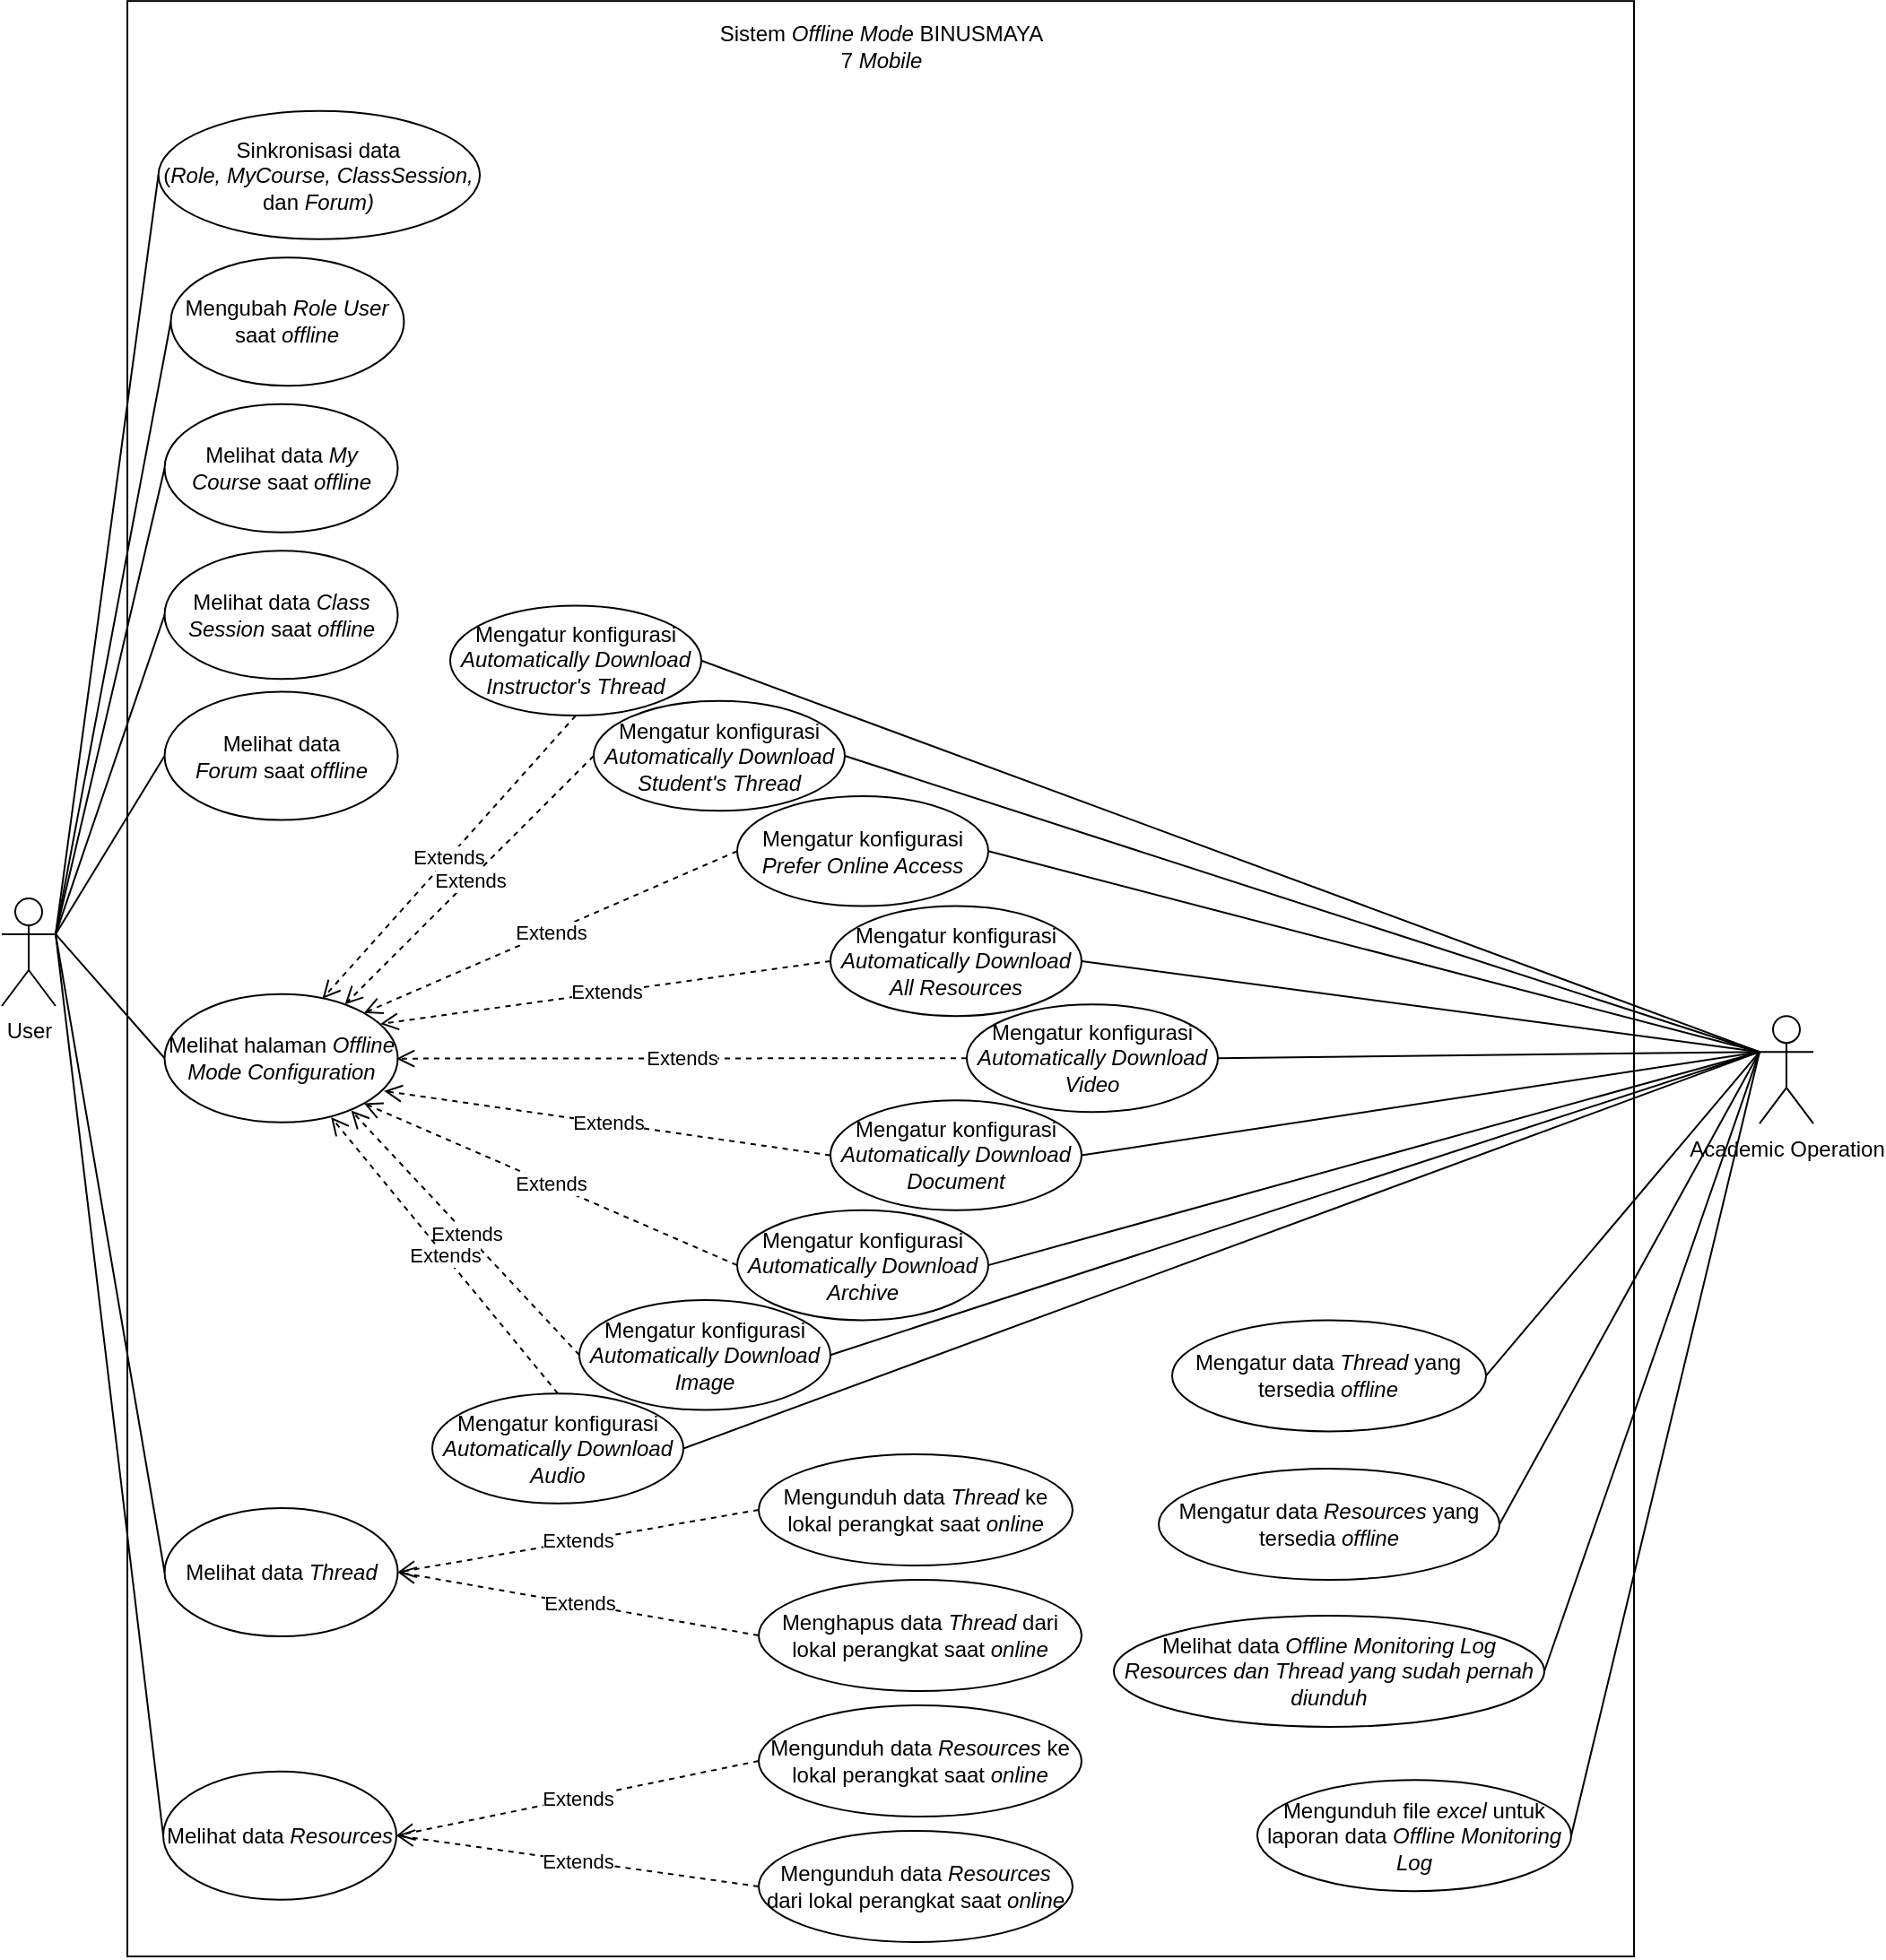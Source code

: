 <mxfile version="20.7.4" type="github">
  <diagram id="KW3WOMyOpie78aPgWBkR" name="Page-1">
    <mxGraphModel dx="1909" dy="2156" grid="1" gridSize="10" guides="1" tooltips="1" connect="1" arrows="1" fold="1" page="1" pageScale="1" pageWidth="850" pageHeight="1100" math="0" shadow="0">
      <root>
        <mxCell id="0" />
        <mxCell id="1" parent="0" />
        <mxCell id="C2JzApIpA7sHAra7oiWG-1" value="User" style="shape=umlActor;verticalLabelPosition=bottom;verticalAlign=top;html=1;outlineConnect=0;" parent="1" vertex="1">
          <mxGeometry x="80" y="440" width="30" height="60" as="geometry" />
        </mxCell>
        <mxCell id="C2JzApIpA7sHAra7oiWG-6" value="" style="group" parent="1" vertex="1" connectable="0">
          <mxGeometry x="150" y="-40" width="840" height="1070" as="geometry" />
        </mxCell>
        <mxCell id="C2JzApIpA7sHAra7oiWG-2" value="" style="rounded=0;whiteSpace=wrap;html=1;flipH=1;" parent="C2JzApIpA7sHAra7oiWG-6" vertex="1">
          <mxGeometry y="-20.43" width="840" height="1090.43" as="geometry" />
        </mxCell>
        <mxCell id="TFS_bIiit2Vcpf-9XEwG-1" value="Sinkronisasi data &lt;br&gt;(&lt;i&gt;Role, MyCourse, ClassSession, &lt;/i&gt;dan&lt;i&gt;&amp;nbsp;Forum)&lt;/i&gt;" style="ellipse;whiteSpace=wrap;html=1;" parent="C2JzApIpA7sHAra7oiWG-6" vertex="1">
          <mxGeometry x="17.31" y="40.87" width="179.23" height="71.522" as="geometry" />
        </mxCell>
        <mxCell id="TFS_bIiit2Vcpf-9XEwG-2" value="Melihat halaman &lt;i&gt;Offline Mode Configuration&lt;/i&gt;" style="ellipse;whiteSpace=wrap;html=1;" parent="C2JzApIpA7sHAra7oiWG-6" vertex="1">
          <mxGeometry x="20.771" y="533.348" width="130" height="71.522" as="geometry" />
        </mxCell>
        <mxCell id="TFS_bIiit2Vcpf-9XEwG-3" value="Mengubah &lt;i&gt;Role&lt;/i&gt;&amp;nbsp;&lt;i&gt;User &lt;/i&gt;saat &lt;i&gt;offline&lt;/i&gt;" style="ellipse;whiteSpace=wrap;html=1;" parent="C2JzApIpA7sHAra7oiWG-6" vertex="1">
          <mxGeometry x="24.228" y="122.609" width="130" height="71.522" as="geometry" />
        </mxCell>
        <mxCell id="TFS_bIiit2Vcpf-9XEwG-4" value="Melihat data &lt;i&gt;My Course&amp;nbsp;&lt;/i&gt;saat &lt;i&gt;offline&lt;/i&gt;" style="ellipse;whiteSpace=wrap;html=1;" parent="C2JzApIpA7sHAra7oiWG-6" vertex="1">
          <mxGeometry x="20.768" y="204.348" width="130" height="71.522" as="geometry" />
        </mxCell>
        <mxCell id="TFS_bIiit2Vcpf-9XEwG-5" value="Melihat data &lt;i&gt;Class Session&amp;nbsp;&lt;/i&gt;saat &lt;i&gt;offline&lt;/i&gt;" style="ellipse;whiteSpace=wrap;html=1;" parent="C2JzApIpA7sHAra7oiWG-6" vertex="1">
          <mxGeometry x="20.769" y="286.087" width="130" height="71.522" as="geometry" />
        </mxCell>
        <mxCell id="TFS_bIiit2Vcpf-9XEwG-6" value="Melihat data &lt;i&gt;Forum&amp;nbsp;&lt;/i&gt;saat &lt;i&gt;offline&lt;/i&gt;" style="ellipse;whiteSpace=wrap;html=1;" parent="C2JzApIpA7sHAra7oiWG-6" vertex="1">
          <mxGeometry x="20.769" y="364.761" width="130" height="71.522" as="geometry" />
        </mxCell>
        <mxCell id="0ePl3oX_ibO8iCisn9cH-1" value="Melihat data&amp;nbsp;&lt;i&gt;Thread&lt;/i&gt;" style="ellipse;whiteSpace=wrap;html=1;" vertex="1" parent="C2JzApIpA7sHAra7oiWG-6">
          <mxGeometry x="20.769" y="820.003" width="130" height="71.522" as="geometry" />
        </mxCell>
        <mxCell id="0ePl3oX_ibO8iCisn9cH-2" value="Melihat data&amp;nbsp;&lt;i&gt;Resources&lt;/i&gt;" style="ellipse;whiteSpace=wrap;html=1;" vertex="1" parent="C2JzApIpA7sHAra7oiWG-6">
          <mxGeometry x="19.998" y="966.851" width="130" height="71.522" as="geometry" />
        </mxCell>
        <mxCell id="0ePl3oX_ibO8iCisn9cH-3" value="Mengatur konfigurasi &lt;i&gt;Automatically Download Instructor&#39;s Thread&lt;/i&gt;" style="ellipse;whiteSpace=wrap;html=1;" vertex="1" parent="C2JzApIpA7sHAra7oiWG-6">
          <mxGeometry x="179.995" y="316.739" width="140" height="61.304" as="geometry" />
        </mxCell>
        <mxCell id="0ePl3oX_ibO8iCisn9cH-4" value="Mengatur konfigurasi &lt;i&gt;Automatically Download Student&#39;s Thread&lt;/i&gt;" style="ellipse;whiteSpace=wrap;html=1;" vertex="1" parent="C2JzApIpA7sHAra7oiWG-6">
          <mxGeometry x="259.995" y="369.87" width="140" height="61.304" as="geometry" />
        </mxCell>
        <mxCell id="0ePl3oX_ibO8iCisn9cH-5" value="Mengatur konfigurasi &lt;i&gt;Automatically Download All Resources&lt;/i&gt;" style="ellipse;whiteSpace=wrap;html=1;" vertex="1" parent="C2JzApIpA7sHAra7oiWG-6">
          <mxGeometry x="391.995" y="484.304" width="140" height="61.304" as="geometry" />
        </mxCell>
        <mxCell id="0ePl3oX_ibO8iCisn9cH-12" value="Mengatur konfigurasi &lt;i&gt;Prefer Online Access&lt;/i&gt;" style="ellipse;whiteSpace=wrap;html=1;" vertex="1" parent="C2JzApIpA7sHAra7oiWG-6">
          <mxGeometry x="340.005" y="423.0" width="140" height="61.304" as="geometry" />
        </mxCell>
        <mxCell id="0ePl3oX_ibO8iCisn9cH-7" value="Mengatur konfigurasi &lt;i&gt;Automatically Download Archive&lt;/i&gt;" style="ellipse;whiteSpace=wrap;html=1;" vertex="1" parent="C2JzApIpA7sHAra7oiWG-6">
          <mxGeometry x="340.002" y="653.913" width="140" height="61.304" as="geometry" />
        </mxCell>
        <mxCell id="0ePl3oX_ibO8iCisn9cH-8" value="Mengatur konfigurasi &lt;i&gt;Automatically Download Document&lt;/i&gt;" style="ellipse;whiteSpace=wrap;html=1;" vertex="1" parent="C2JzApIpA7sHAra7oiWG-6">
          <mxGeometry x="391.992" y="592.609" width="140" height="61.304" as="geometry" />
        </mxCell>
        <mxCell id="0ePl3oX_ibO8iCisn9cH-9" value="Mengatur konfigurasi &lt;i&gt;Automatically Download Image&lt;/i&gt;" style="ellipse;whiteSpace=wrap;html=1;" vertex="1" parent="C2JzApIpA7sHAra7oiWG-6">
          <mxGeometry x="251.992" y="703.978" width="140" height="61.304" as="geometry" />
        </mxCell>
        <mxCell id="0ePl3oX_ibO8iCisn9cH-10" value="Mengatur konfigurasi &lt;i&gt;Automatically Download Audio&lt;/i&gt;" style="ellipse;whiteSpace=wrap;html=1;" vertex="1" parent="C2JzApIpA7sHAra7oiWG-6">
          <mxGeometry x="170.005" y="756.087" width="140" height="61.304" as="geometry" />
        </mxCell>
        <mxCell id="0ePl3oX_ibO8iCisn9cH-23" value="Extends" style="endArrow=open;endSize=8;endFill=0;html=1;rounded=0;dashed=1;exitX=0.5;exitY=1;exitDx=0;exitDy=0;strokeWidth=1;entryX=0.677;entryY=0.036;entryDx=0;entryDy=0;entryPerimeter=0;" edge="1" parent="C2JzApIpA7sHAra7oiWG-6" source="0ePl3oX_ibO8iCisn9cH-3" target="TFS_bIiit2Vcpf-9XEwG-2">
          <mxGeometry width="160" relative="1" as="geometry">
            <mxPoint x="190" y="715.217" as="sourcePoint" />
            <mxPoint x="350" y="715.217" as="targetPoint" />
          </mxGeometry>
        </mxCell>
        <mxCell id="0ePl3oX_ibO8iCisn9cH-34" value="Extends" style="endArrow=open;endSize=8;endFill=0;html=1;rounded=0;dashed=1;exitX=0;exitY=0.5;exitDx=0;exitDy=0;entryX=0.773;entryY=0.081;entryDx=0;entryDy=0;strokeWidth=1;entryPerimeter=0;" edge="1" parent="C2JzApIpA7sHAra7oiWG-6" source="0ePl3oX_ibO8iCisn9cH-4" target="TFS_bIiit2Vcpf-9XEwG-2">
          <mxGeometry width="160" relative="1" as="geometry">
            <mxPoint x="259.995" y="255.435" as="sourcePoint" />
            <mxPoint x="164.231" y="521.087" as="targetPoint" />
          </mxGeometry>
        </mxCell>
        <mxCell id="0ePl3oX_ibO8iCisn9cH-35" value="Extends" style="endArrow=open;endSize=8;endFill=0;html=1;rounded=0;dashed=1;exitX=0;exitY=0.5;exitDx=0;exitDy=0;entryX=1;entryY=0;entryDx=0;entryDy=0;strokeWidth=1;" edge="1" parent="C2JzApIpA7sHAra7oiWG-6" source="0ePl3oX_ibO8iCisn9cH-12" target="TFS_bIiit2Vcpf-9XEwG-2">
          <mxGeometry width="160" relative="1" as="geometry">
            <mxPoint x="259.995" y="332.065" as="sourcePoint" />
            <mxPoint x="164.231" y="521.087" as="targetPoint" />
          </mxGeometry>
        </mxCell>
        <mxCell id="0ePl3oX_ibO8iCisn9cH-36" value="Extends" style="endArrow=open;endSize=8;endFill=0;html=1;rounded=0;dashed=1;exitX=0;exitY=0.5;exitDx=0;exitDy=0;entryX=0.925;entryY=0.233;entryDx=0;entryDy=0;strokeWidth=1;entryPerimeter=0;" edge="1" parent="C2JzApIpA7sHAra7oiWG-6" source="0ePl3oX_ibO8iCisn9cH-5" target="TFS_bIiit2Vcpf-9XEwG-2">
          <mxGeometry width="160" relative="1" as="geometry">
            <mxPoint x="299.995" y="408.696" as="sourcePoint" />
            <mxPoint x="164.231" y="521.087" as="targetPoint" />
          </mxGeometry>
        </mxCell>
        <mxCell id="0ePl3oX_ibO8iCisn9cH-38" value="Extends" style="endArrow=open;endSize=8;endFill=0;html=1;rounded=0;dashed=1;exitX=0;exitY=0.5;exitDx=0;exitDy=0;entryX=0.941;entryY=0.756;entryDx=0;entryDy=0;strokeWidth=1;entryPerimeter=0;" edge="1" parent="C2JzApIpA7sHAra7oiWG-6" source="0ePl3oX_ibO8iCisn9cH-8" target="TFS_bIiit2Vcpf-9XEwG-2">
          <mxGeometry width="160" relative="1" as="geometry">
            <mxPoint x="299.992" y="551.739" as="sourcePoint" />
            <mxPoint x="164.231" y="521.087" as="targetPoint" />
          </mxGeometry>
        </mxCell>
        <mxCell id="0ePl3oX_ibO8iCisn9cH-39" value="Extends" style="endArrow=open;endSize=8;endFill=0;html=1;rounded=0;dashed=1;exitX=0;exitY=0.5;exitDx=0;exitDy=0;entryX=1;entryY=1;entryDx=0;entryDy=0;strokeWidth=1;" edge="1" parent="C2JzApIpA7sHAra7oiWG-6" source="0ePl3oX_ibO8iCisn9cH-7" target="TFS_bIiit2Vcpf-9XEwG-2">
          <mxGeometry width="160" relative="1" as="geometry">
            <mxPoint x="300.002" y="623.261" as="sourcePoint" />
            <mxPoint x="164.231" y="521.087" as="targetPoint" />
          </mxGeometry>
        </mxCell>
        <mxCell id="0ePl3oX_ibO8iCisn9cH-40" value="Extends" style="endArrow=open;endSize=8;endFill=0;html=1;rounded=0;dashed=1;exitX=0;exitY=0.5;exitDx=0;exitDy=0;entryX=0.8;entryY=0.908;entryDx=0;entryDy=0;strokeWidth=1;entryPerimeter=0;" edge="1" parent="C2JzApIpA7sHAra7oiWG-6" source="0ePl3oX_ibO8iCisn9cH-9" target="TFS_bIiit2Vcpf-9XEwG-2">
          <mxGeometry width="160" relative="1" as="geometry">
            <mxPoint x="300.002" y="694.783" as="sourcePoint" />
            <mxPoint x="145.193" y="546.374" as="targetPoint" />
          </mxGeometry>
        </mxCell>
        <mxCell id="0ePl3oX_ibO8iCisn9cH-41" value="Extends" style="endArrow=open;endSize=8;endFill=0;html=1;rounded=0;dashed=1;exitX=0.5;exitY=0;exitDx=0;exitDy=0;entryX=0.714;entryY=0.96;entryDx=0;entryDy=0;strokeWidth=1;entryPerimeter=0;" edge="1" parent="C2JzApIpA7sHAra7oiWG-6" source="0ePl3oX_ibO8iCisn9cH-10" target="TFS_bIiit2Vcpf-9XEwG-2">
          <mxGeometry width="160" relative="1" as="geometry">
            <mxPoint x="274.772" y="762.667" as="sourcePoint" />
            <mxPoint x="113.001" y="546.63" as="targetPoint" />
          </mxGeometry>
        </mxCell>
        <mxCell id="0ePl3oX_ibO8iCisn9cH-6" value="Mengatur konfigurasi &lt;i&gt;Automatically Download Video&lt;/i&gt;" style="ellipse;whiteSpace=wrap;html=1;" vertex="1" parent="C2JzApIpA7sHAra7oiWG-6">
          <mxGeometry x="468.002" y="539.11" width="140" height="60" as="geometry" />
        </mxCell>
        <mxCell id="0ePl3oX_ibO8iCisn9cH-37" value="Extends" style="endArrow=open;endSize=8;endFill=0;html=1;rounded=0;dashed=1;exitX=0;exitY=0.5;exitDx=0;exitDy=0;entryX=0.994;entryY=0.503;entryDx=0;entryDy=0;strokeWidth=1;entryPerimeter=0;" edge="1" parent="C2JzApIpA7sHAra7oiWG-6" source="0ePl3oX_ibO8iCisn9cH-6" target="TFS_bIiit2Vcpf-9XEwG-2">
          <mxGeometry width="160" relative="1" as="geometry">
            <mxPoint x="299.995" y="490" as="sourcePoint" />
            <mxPoint x="164.231" y="530" as="targetPoint" />
          </mxGeometry>
        </mxCell>
        <mxCell id="0ePl3oX_ibO8iCisn9cH-47" value="Mengunduh data &lt;i&gt;Thread &lt;/i&gt;ke lokal perangkat saat &lt;i&gt;online&lt;/i&gt;" style="ellipse;whiteSpace=wrap;html=1;" vertex="1" parent="C2JzApIpA7sHAra7oiWG-6">
          <mxGeometry x="351.995" y="789.997" width="175" height="62" as="geometry" />
        </mxCell>
        <mxCell id="0ePl3oX_ibO8iCisn9cH-48" value="Mengunduh data &lt;i&gt;Resources &lt;/i&gt;ke lokal perangkat saat &lt;i&gt;online&lt;/i&gt;" style="ellipse;whiteSpace=wrap;html=1;" vertex="1" parent="C2JzApIpA7sHAra7oiWG-6">
          <mxGeometry x="351.995" y="929.997" width="180" height="62" as="geometry" />
        </mxCell>
        <mxCell id="0ePl3oX_ibO8iCisn9cH-50" value="Menghapus data &lt;i&gt;Thread &lt;/i&gt;dari lokal perangkat saat &lt;i&gt;online&lt;/i&gt;" style="ellipse;whiteSpace=wrap;html=1;" vertex="1" parent="C2JzApIpA7sHAra7oiWG-6">
          <mxGeometry x="352" y="860" width="180" height="62" as="geometry" />
        </mxCell>
        <mxCell id="0ePl3oX_ibO8iCisn9cH-51" value="Extends" style="endArrow=open;endSize=8;endFill=0;html=1;rounded=0;dashed=1;exitX=0;exitY=0.5;exitDx=0;exitDy=0;entryX=1;entryY=0.5;entryDx=0;entryDy=0;strokeWidth=1;" edge="1" parent="C2JzApIpA7sHAra7oiWG-6" source="0ePl3oX_ibO8iCisn9cH-47" target="0ePl3oX_ibO8iCisn9cH-1">
          <mxGeometry width="160" relative="1" as="geometry">
            <mxPoint x="250.005" y="766.087" as="sourcePoint" />
            <mxPoint x="123.591" y="612.009" as="targetPoint" />
          </mxGeometry>
        </mxCell>
        <mxCell id="0ePl3oX_ibO8iCisn9cH-52" value="Extends" style="endArrow=open;endSize=8;endFill=0;html=1;rounded=0;dashed=1;exitX=0;exitY=0.5;exitDx=0;exitDy=0;entryX=1;entryY=0.5;entryDx=0;entryDy=0;strokeWidth=1;" edge="1" parent="C2JzApIpA7sHAra7oiWG-6" source="0ePl3oX_ibO8iCisn9cH-50" target="0ePl3oX_ibO8iCisn9cH-1">
          <mxGeometry width="160" relative="1" as="geometry">
            <mxPoint x="361.995" y="830.997" as="sourcePoint" />
            <mxPoint x="160.769" y="865.764" as="targetPoint" />
          </mxGeometry>
        </mxCell>
        <mxCell id="0ePl3oX_ibO8iCisn9cH-53" value="Mengunduh data &lt;i&gt;Resources &lt;/i&gt;dari lokal perangkat saat &lt;i&gt;online&lt;/i&gt;" style="ellipse;whiteSpace=wrap;html=1;" vertex="1" parent="C2JzApIpA7sHAra7oiWG-6">
          <mxGeometry x="351.995" y="999.997" width="175" height="62" as="geometry" />
        </mxCell>
        <mxCell id="0ePl3oX_ibO8iCisn9cH-54" value="Extends" style="endArrow=open;endSize=8;endFill=0;html=1;rounded=0;dashed=1;exitX=0;exitY=0.5;exitDx=0;exitDy=0;entryX=1;entryY=0.5;entryDx=0;entryDy=0;strokeWidth=1;" edge="1" parent="C2JzApIpA7sHAra7oiWG-6" source="0ePl3oX_ibO8iCisn9cH-48" target="0ePl3oX_ibO8iCisn9cH-2">
          <mxGeometry width="160" relative="1" as="geometry">
            <mxPoint x="361.995" y="830.997" as="sourcePoint" />
            <mxPoint x="160.769" y="865.764" as="targetPoint" />
          </mxGeometry>
        </mxCell>
        <mxCell id="0ePl3oX_ibO8iCisn9cH-55" value="Extends" style="endArrow=open;endSize=8;endFill=0;html=1;rounded=0;dashed=1;exitX=0;exitY=0.5;exitDx=0;exitDy=0;entryX=1;entryY=0.5;entryDx=0;entryDy=0;strokeWidth=1;" edge="1" parent="C2JzApIpA7sHAra7oiWG-6" source="0ePl3oX_ibO8iCisn9cH-53" target="0ePl3oX_ibO8iCisn9cH-2">
          <mxGeometry width="160" relative="1" as="geometry">
            <mxPoint x="361.995" y="970.997" as="sourcePoint" />
            <mxPoint x="159.998" y="1012.612" as="targetPoint" />
          </mxGeometry>
        </mxCell>
        <mxCell id="0ePl3oX_ibO8iCisn9cH-103" value="Mengatur data &lt;i&gt;Thread &lt;/i&gt;yang tersedia &lt;i&gt;offline&lt;/i&gt;" style="ellipse;whiteSpace=wrap;html=1;" vertex="1" parent="C2JzApIpA7sHAra7oiWG-6">
          <mxGeometry x="582.495" y="715.217" width="175" height="62" as="geometry" />
        </mxCell>
        <mxCell id="0ePl3oX_ibO8iCisn9cH-104" value="Mengatur data &lt;i&gt;Resources&amp;nbsp;&lt;/i&gt;yang tersedia &lt;i&gt;offline&lt;/i&gt;" style="ellipse;whiteSpace=wrap;html=1;" vertex="1" parent="C2JzApIpA7sHAra7oiWG-6">
          <mxGeometry x="575" y="798" width="190" height="62" as="geometry" />
        </mxCell>
        <mxCell id="0ePl3oX_ibO8iCisn9cH-105" value="Melihat data &lt;i&gt;Offline Monitoring Log Resources dan Thread yang sudah pernah diunduh&lt;/i&gt;" style="ellipse;whiteSpace=wrap;html=1;" vertex="1" parent="C2JzApIpA7sHAra7oiWG-6">
          <mxGeometry x="550" y="880" width="240" height="62" as="geometry" />
        </mxCell>
        <mxCell id="0ePl3oX_ibO8iCisn9cH-106" value="Mengunduh file &lt;i&gt;excel&lt;/i&gt;&amp;nbsp;untuk laporan data &lt;i&gt;Offline Monitoring Log&lt;/i&gt;" style="ellipse;whiteSpace=wrap;html=1;" vertex="1" parent="C2JzApIpA7sHAra7oiWG-6">
          <mxGeometry x="629.995" y="971.607" width="175" height="62" as="geometry" />
        </mxCell>
        <mxCell id="C2JzApIpA7sHAra7oiWG-3" value="Sistem&lt;i&gt; Offline Mode &lt;/i&gt;BINUSMAYA 7 &lt;i&gt;Mobile&lt;/i&gt;" style="text;html=1;strokeColor=none;fillColor=none;align=center;verticalAlign=middle;whiteSpace=wrap;rounded=0;flipH=1;" parent="C2JzApIpA7sHAra7oiWG-6" vertex="1">
          <mxGeometry x="328.615" y="-20.435" width="182.769" height="51.087" as="geometry" />
        </mxCell>
        <mxCell id="C2JzApIpA7sHAra7oiWG-8" value="Academic Operation" style="shape=umlActor;verticalLabelPosition=bottom;verticalAlign=top;html=1;outlineConnect=0;" parent="1" vertex="1">
          <mxGeometry x="1060" y="505.61" width="30" height="60" as="geometry" />
        </mxCell>
        <mxCell id="0ePl3oX_ibO8iCisn9cH-13" style="rounded=0;orthogonalLoop=1;jettySize=auto;html=1;exitX=1;exitY=0.333;exitDx=0;exitDy=0;exitPerimeter=0;entryX=0;entryY=0.5;entryDx=0;entryDy=0;endArrow=none;endFill=0;" edge="1" parent="1" source="C2JzApIpA7sHAra7oiWG-1" target="TFS_bIiit2Vcpf-9XEwG-1">
          <mxGeometry relative="1" as="geometry" />
        </mxCell>
        <mxCell id="0ePl3oX_ibO8iCisn9cH-14" style="edgeStyle=none;rounded=0;orthogonalLoop=1;jettySize=auto;html=1;exitX=1;exitY=0.333;exitDx=0;exitDy=0;exitPerimeter=0;entryX=0;entryY=0.5;entryDx=0;entryDy=0;endArrow=none;endFill=0;" edge="1" parent="1" source="C2JzApIpA7sHAra7oiWG-1" target="TFS_bIiit2Vcpf-9XEwG-3">
          <mxGeometry relative="1" as="geometry" />
        </mxCell>
        <mxCell id="0ePl3oX_ibO8iCisn9cH-15" style="edgeStyle=none;rounded=0;orthogonalLoop=1;jettySize=auto;html=1;exitX=1;exitY=0.333;exitDx=0;exitDy=0;exitPerimeter=0;entryX=0;entryY=0.5;entryDx=0;entryDy=0;endArrow=none;endFill=0;" edge="1" parent="1" source="C2JzApIpA7sHAra7oiWG-1" target="TFS_bIiit2Vcpf-9XEwG-5">
          <mxGeometry relative="1" as="geometry" />
        </mxCell>
        <mxCell id="0ePl3oX_ibO8iCisn9cH-16" style="edgeStyle=none;rounded=0;orthogonalLoop=1;jettySize=auto;html=1;exitX=1;exitY=0.333;exitDx=0;exitDy=0;exitPerimeter=0;entryX=0;entryY=0.5;entryDx=0;entryDy=0;endArrow=none;endFill=0;" edge="1" parent="1" source="C2JzApIpA7sHAra7oiWG-1" target="TFS_bIiit2Vcpf-9XEwG-4">
          <mxGeometry relative="1" as="geometry" />
        </mxCell>
        <mxCell id="0ePl3oX_ibO8iCisn9cH-17" style="edgeStyle=none;rounded=0;orthogonalLoop=1;jettySize=auto;html=1;exitX=1;exitY=0.333;exitDx=0;exitDy=0;exitPerimeter=0;entryX=0;entryY=0.5;entryDx=0;entryDy=0;endArrow=none;endFill=0;" edge="1" parent="1" source="C2JzApIpA7sHAra7oiWG-1" target="TFS_bIiit2Vcpf-9XEwG-6">
          <mxGeometry relative="1" as="geometry" />
        </mxCell>
        <mxCell id="0ePl3oX_ibO8iCisn9cH-19" style="edgeStyle=none;rounded=0;orthogonalLoop=1;jettySize=auto;html=1;exitX=1;exitY=0.333;exitDx=0;exitDy=0;exitPerimeter=0;entryX=0;entryY=0.5;entryDx=0;entryDy=0;endArrow=none;endFill=0;" edge="1" parent="1" source="C2JzApIpA7sHAra7oiWG-1" target="0ePl3oX_ibO8iCisn9cH-1">
          <mxGeometry relative="1" as="geometry" />
        </mxCell>
        <mxCell id="0ePl3oX_ibO8iCisn9cH-18" style="edgeStyle=none;rounded=0;orthogonalLoop=1;jettySize=auto;html=1;exitX=1;exitY=0.333;exitDx=0;exitDy=0;exitPerimeter=0;entryX=0;entryY=0.5;entryDx=0;entryDy=0;endArrow=none;endFill=0;" edge="1" parent="1" source="C2JzApIpA7sHAra7oiWG-1" target="TFS_bIiit2Vcpf-9XEwG-2">
          <mxGeometry relative="1" as="geometry" />
        </mxCell>
        <mxCell id="0ePl3oX_ibO8iCisn9cH-33" style="edgeStyle=none;rounded=0;orthogonalLoop=1;jettySize=auto;html=1;exitX=1;exitY=0.333;exitDx=0;exitDy=0;exitPerimeter=0;entryX=0;entryY=0.5;entryDx=0;entryDy=0;endArrow=none;endFill=0;" edge="1" parent="1" source="C2JzApIpA7sHAra7oiWG-1" target="0ePl3oX_ibO8iCisn9cH-2">
          <mxGeometry relative="1" as="geometry">
            <mxPoint x="120" y="470" as="sourcePoint" />
            <mxPoint x="180.769" y="785.0" as="targetPoint" />
          </mxGeometry>
        </mxCell>
        <mxCell id="0ePl3oX_ibO8iCisn9cH-57" style="edgeStyle=none;rounded=0;orthogonalLoop=1;jettySize=auto;html=1;exitX=0;exitY=0.333;exitDx=0;exitDy=0;exitPerimeter=0;entryX=1;entryY=0.5;entryDx=0;entryDy=0;endArrow=none;endFill=0;" edge="1" parent="1" source="C2JzApIpA7sHAra7oiWG-8" target="0ePl3oX_ibO8iCisn9cH-3">
          <mxGeometry relative="1" as="geometry">
            <mxPoint x="120" y="470" as="sourcePoint" />
            <mxPoint x="180.769" y="440.522" as="targetPoint" />
          </mxGeometry>
        </mxCell>
        <mxCell id="0ePl3oX_ibO8iCisn9cH-58" style="edgeStyle=none;rounded=0;orthogonalLoop=1;jettySize=auto;html=1;entryX=1;entryY=0.5;entryDx=0;entryDy=0;endArrow=none;endFill=0;exitX=0;exitY=0.333;exitDx=0;exitDy=0;exitPerimeter=0;" edge="1" parent="1" source="C2JzApIpA7sHAra7oiWG-8" target="0ePl3oX_ibO8iCisn9cH-4">
          <mxGeometry relative="1" as="geometry">
            <mxPoint x="1030" y="500" as="sourcePoint" />
            <mxPoint x="479.995" y="387.391" as="targetPoint" />
          </mxGeometry>
        </mxCell>
        <mxCell id="0ePl3oX_ibO8iCisn9cH-59" style="edgeStyle=none;rounded=0;orthogonalLoop=1;jettySize=auto;html=1;entryX=1;entryY=0.5;entryDx=0;entryDy=0;endArrow=none;endFill=0;exitX=0;exitY=0.333;exitDx=0;exitDy=0;exitPerimeter=0;" edge="1" parent="1" source="C2JzApIpA7sHAra7oiWG-8" target="0ePl3oX_ibO8iCisn9cH-12">
          <mxGeometry relative="1" as="geometry">
            <mxPoint x="1100" y="590.0" as="sourcePoint" />
            <mxPoint x="559.995" y="440.522" as="targetPoint" />
          </mxGeometry>
        </mxCell>
        <mxCell id="0ePl3oX_ibO8iCisn9cH-60" style="edgeStyle=none;rounded=0;orthogonalLoop=1;jettySize=auto;html=1;entryX=1;entryY=0.5;entryDx=0;entryDy=0;endArrow=none;endFill=0;exitX=0;exitY=0.333;exitDx=0;exitDy=0;exitPerimeter=0;" edge="1" parent="1" source="C2JzApIpA7sHAra7oiWG-8" target="0ePl3oX_ibO8iCisn9cH-5">
          <mxGeometry relative="1" as="geometry">
            <mxPoint x="1100" y="590.0" as="sourcePoint" />
            <mxPoint x="640.005" y="493.652" as="targetPoint" />
          </mxGeometry>
        </mxCell>
        <mxCell id="0ePl3oX_ibO8iCisn9cH-61" style="edgeStyle=none;rounded=0;orthogonalLoop=1;jettySize=auto;html=1;entryX=1;entryY=0.5;entryDx=0;entryDy=0;endArrow=none;endFill=0;exitX=0;exitY=0.333;exitDx=0;exitDy=0;exitPerimeter=0;" edge="1" parent="1" source="C2JzApIpA7sHAra7oiWG-8" target="0ePl3oX_ibO8iCisn9cH-6">
          <mxGeometry relative="1" as="geometry">
            <mxPoint x="1100" y="590.0" as="sourcePoint" />
            <mxPoint x="691.995" y="554.957" as="targetPoint" />
          </mxGeometry>
        </mxCell>
        <mxCell id="0ePl3oX_ibO8iCisn9cH-62" style="edgeStyle=none;rounded=0;orthogonalLoop=1;jettySize=auto;html=1;entryX=1;entryY=0.5;entryDx=0;entryDy=0;endArrow=none;endFill=0;exitX=0;exitY=0.333;exitDx=0;exitDy=0;exitPerimeter=0;" edge="1" parent="1" source="C2JzApIpA7sHAra7oiWG-8" target="0ePl3oX_ibO8iCisn9cH-8">
          <mxGeometry relative="1" as="geometry">
            <mxPoint x="1100" y="590.0" as="sourcePoint" />
            <mxPoint x="768.002" y="609.11" as="targetPoint" />
          </mxGeometry>
        </mxCell>
        <mxCell id="0ePl3oX_ibO8iCisn9cH-63" style="edgeStyle=none;rounded=0;orthogonalLoop=1;jettySize=auto;html=1;entryX=1;entryY=0.5;entryDx=0;entryDy=0;endArrow=none;endFill=0;exitX=0;exitY=0.333;exitDx=0;exitDy=0;exitPerimeter=0;" edge="1" parent="1" source="C2JzApIpA7sHAra7oiWG-8" target="0ePl3oX_ibO8iCisn9cH-7">
          <mxGeometry relative="1" as="geometry">
            <mxPoint x="1100" y="590.0" as="sourcePoint" />
            <mxPoint x="691.992" y="663.261" as="targetPoint" />
          </mxGeometry>
        </mxCell>
        <mxCell id="0ePl3oX_ibO8iCisn9cH-64" style="edgeStyle=none;rounded=0;orthogonalLoop=1;jettySize=auto;html=1;entryX=1;entryY=0.5;entryDx=0;entryDy=0;endArrow=none;endFill=0;exitX=0;exitY=0.333;exitDx=0;exitDy=0;exitPerimeter=0;" edge="1" parent="1" source="C2JzApIpA7sHAra7oiWG-8" target="0ePl3oX_ibO8iCisn9cH-9">
          <mxGeometry relative="1" as="geometry">
            <mxPoint x="1100" y="590" as="sourcePoint" />
            <mxPoint x="640.002" y="724.565" as="targetPoint" />
          </mxGeometry>
        </mxCell>
        <mxCell id="0ePl3oX_ibO8iCisn9cH-65" style="edgeStyle=none;rounded=0;orthogonalLoop=1;jettySize=auto;html=1;entryX=1;entryY=0.5;entryDx=0;entryDy=0;endArrow=none;endFill=0;exitX=0;exitY=0.333;exitDx=0;exitDy=0;exitPerimeter=0;" edge="1" parent="1" source="C2JzApIpA7sHAra7oiWG-8" target="0ePl3oX_ibO8iCisn9cH-10">
          <mxGeometry relative="1" as="geometry">
            <mxPoint x="1008.01" y="629.11" as="sourcePoint" />
            <mxPoint x="460.002" y="813.74" as="targetPoint" />
          </mxGeometry>
        </mxCell>
        <mxCell id="0ePl3oX_ibO8iCisn9cH-107" style="edgeStyle=none;rounded=0;orthogonalLoop=1;jettySize=auto;html=1;entryX=1;entryY=0.5;entryDx=0;entryDy=0;endArrow=none;endFill=0;exitX=0;exitY=0.333;exitDx=0;exitDy=0;exitPerimeter=0;" edge="1" parent="1" source="C2JzApIpA7sHAra7oiWG-8" target="0ePl3oX_ibO8iCisn9cH-103">
          <mxGeometry relative="1" as="geometry">
            <mxPoint x="1090" y="580" as="sourcePoint" />
            <mxPoint x="470.005" y="826.739" as="targetPoint" />
          </mxGeometry>
        </mxCell>
        <mxCell id="0ePl3oX_ibO8iCisn9cH-108" style="edgeStyle=none;rounded=0;orthogonalLoop=1;jettySize=auto;html=1;entryX=1;entryY=0.5;entryDx=0;entryDy=0;endArrow=none;endFill=0;exitX=0;exitY=0.333;exitDx=0;exitDy=0;exitPerimeter=0;" edge="1" parent="1" source="C2JzApIpA7sHAra7oiWG-8" target="0ePl3oX_ibO8iCisn9cH-104">
          <mxGeometry relative="1" as="geometry">
            <mxPoint x="1100" y="590" as="sourcePoint" />
            <mxPoint x="924.995" y="800.997" as="targetPoint" />
          </mxGeometry>
        </mxCell>
        <mxCell id="0ePl3oX_ibO8iCisn9cH-109" style="edgeStyle=none;rounded=0;orthogonalLoop=1;jettySize=auto;html=1;entryX=1;entryY=0.5;entryDx=0;entryDy=0;endArrow=none;endFill=0;exitX=0;exitY=0.333;exitDx=0;exitDy=0;exitPerimeter=0;" edge="1" parent="1" source="C2JzApIpA7sHAra7oiWG-8" target="0ePl3oX_ibO8iCisn9cH-105">
          <mxGeometry relative="1" as="geometry">
            <mxPoint x="1090" y="580" as="sourcePoint" />
            <mxPoint x="932.5" y="881" as="targetPoint" />
          </mxGeometry>
        </mxCell>
        <mxCell id="0ePl3oX_ibO8iCisn9cH-110" style="edgeStyle=none;rounded=0;orthogonalLoop=1;jettySize=auto;html=1;entryX=1;entryY=0.5;entryDx=0;entryDy=0;endArrow=none;endFill=0;exitX=0;exitY=0.333;exitDx=0;exitDy=0;exitPerimeter=0;" edge="1" parent="1" source="C2JzApIpA7sHAra7oiWG-8" target="0ePl3oX_ibO8iCisn9cH-106">
          <mxGeometry relative="1" as="geometry">
            <mxPoint x="1110" y="600" as="sourcePoint" />
            <mxPoint x="957.5" y="962.52" as="targetPoint" />
          </mxGeometry>
        </mxCell>
      </root>
    </mxGraphModel>
  </diagram>
</mxfile>

